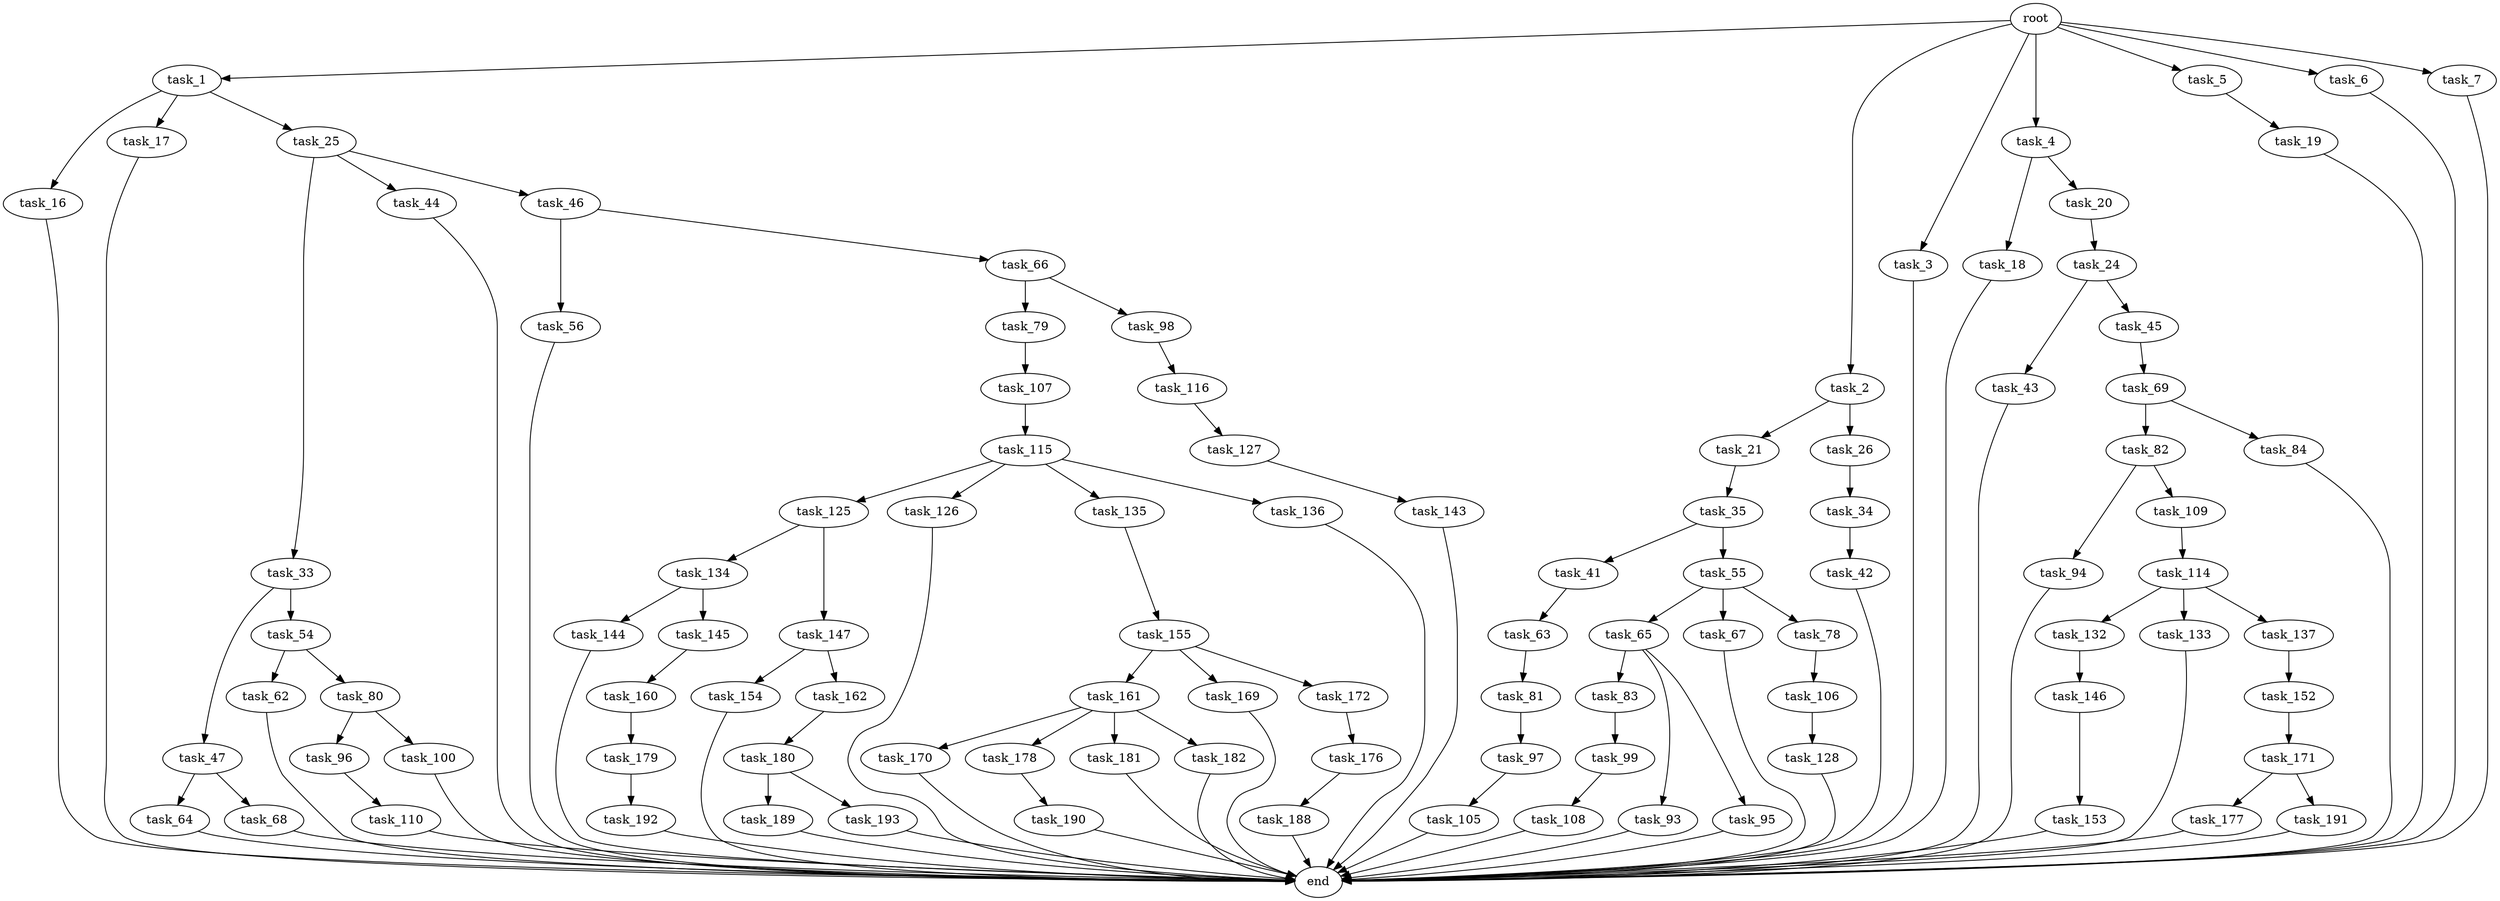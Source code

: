 digraph G {
  root [size="0.000000"];
  task_1 [size="368293445632.000000"];
  task_2 [size="2792146716.000000"];
  task_3 [size="8589934592.000000"];
  task_4 [size="231928233984.000000"];
  task_5 [size="2959640393.000000"];
  task_6 [size="1050614389.000000"];
  task_7 [size="286519267752.000000"];
  task_16 [size="3438969662.000000"];
  task_17 [size="495816769625.000000"];
  task_18 [size="134217728000.000000"];
  task_19 [size="283323607755.000000"];
  task_20 [size="418115251584.000000"];
  task_21 [size="782757789696.000000"];
  task_24 [size="842745021.000000"];
  task_25 [size="977851942566.000000"];
  task_26 [size="32667575517.000000"];
  task_33 [size="304734116482.000000"];
  task_34 [size="1934302077.000000"];
  task_35 [size="330736202926.000000"];
  task_41 [size="368293445632.000000"];
  task_42 [size="26385320806.000000"];
  task_43 [size="231928233984.000000"];
  task_44 [size="8212118390.000000"];
  task_45 [size="731904952476.000000"];
  task_46 [size="134217728000.000000"];
  task_47 [size="549755813888.000000"];
  task_54 [size="829862714990.000000"];
  task_55 [size="134217728000.000000"];
  task_56 [size="943416456064.000000"];
  task_62 [size="16433213057.000000"];
  task_63 [size="178103674808.000000"];
  task_64 [size="12997889919.000000"];
  task_65 [size="35932127535.000000"];
  task_66 [size="315676921151.000000"];
  task_67 [size="14196770471.000000"];
  task_68 [size="139834207489.000000"];
  task_69 [size="8326769611.000000"];
  task_78 [size="368293445632.000000"];
  task_79 [size="68719476736.000000"];
  task_80 [size="25700384718.000000"];
  task_81 [size="28991029248.000000"];
  task_82 [size="89454286513.000000"];
  task_83 [size="21603627566.000000"];
  task_84 [size="142383826545.000000"];
  task_93 [size="1088795361207.000000"];
  task_94 [size="45837937131.000000"];
  task_95 [size="1902959892.000000"];
  task_96 [size="4636264321.000000"];
  task_97 [size="1665187047.000000"];
  task_98 [size="231928233984.000000"];
  task_99 [size="797708116201.000000"];
  task_100 [size="368293445632.000000"];
  task_105 [size="10684847645.000000"];
  task_106 [size="37309554995.000000"];
  task_107 [size="231928233984.000000"];
  task_108 [size="1384658265439.000000"];
  task_109 [size="6899704188.000000"];
  task_110 [size="368293445632.000000"];
  task_114 [size="8589934592.000000"];
  task_115 [size="22616398582.000000"];
  task_116 [size="22585139736.000000"];
  task_125 [size="670708297113.000000"];
  task_126 [size="3626681512.000000"];
  task_127 [size="382676145932.000000"];
  task_128 [size="28991029248.000000"];
  task_132 [size="775050819750.000000"];
  task_133 [size="613667318868.000000"];
  task_134 [size="269744162218.000000"];
  task_135 [size="643199672.000000"];
  task_136 [size="1716887969.000000"];
  task_137 [size="60314919135.000000"];
  task_143 [size="231928233984.000000"];
  task_144 [size="34903475228.000000"];
  task_145 [size="7648382234.000000"];
  task_146 [size="9654421264.000000"];
  task_147 [size="368293445632.000000"];
  task_152 [size="19251820678.000000"];
  task_153 [size="109205082051.000000"];
  task_154 [size="996835197022.000000"];
  task_155 [size="404261089522.000000"];
  task_160 [size="13239678126.000000"];
  task_161 [size="3962454100.000000"];
  task_162 [size="28991029248.000000"];
  task_169 [size="9607987980.000000"];
  task_170 [size="9098814830.000000"];
  task_171 [size="224289817160.000000"];
  task_172 [size="20744506954.000000"];
  task_176 [size="1073741824000.000000"];
  task_177 [size="7669705877.000000"];
  task_178 [size="231928233984.000000"];
  task_179 [size="368293445632.000000"];
  task_180 [size="231928233984.000000"];
  task_181 [size="8589934592.000000"];
  task_182 [size="7039926638.000000"];
  task_188 [size="549755813888.000000"];
  task_189 [size="789592296.000000"];
  task_190 [size="10091295514.000000"];
  task_191 [size="476466569539.000000"];
  task_192 [size="566949998503.000000"];
  task_193 [size="131394960185.000000"];
  end [size="0.000000"];

  root -> task_1 [size="1.000000"];
  root -> task_2 [size="1.000000"];
  root -> task_3 [size="1.000000"];
  root -> task_4 [size="1.000000"];
  root -> task_5 [size="1.000000"];
  root -> task_6 [size="1.000000"];
  root -> task_7 [size="1.000000"];
  task_1 -> task_16 [size="411041792.000000"];
  task_1 -> task_17 [size="411041792.000000"];
  task_1 -> task_25 [size="411041792.000000"];
  task_2 -> task_21 [size="75497472.000000"];
  task_2 -> task_26 [size="75497472.000000"];
  task_3 -> end [size="1.000000"];
  task_4 -> task_18 [size="301989888.000000"];
  task_4 -> task_20 [size="301989888.000000"];
  task_5 -> task_19 [size="75497472.000000"];
  task_6 -> end [size="1.000000"];
  task_7 -> end [size="1.000000"];
  task_16 -> end [size="1.000000"];
  task_17 -> end [size="1.000000"];
  task_18 -> end [size="1.000000"];
  task_19 -> end [size="1.000000"];
  task_20 -> task_24 [size="301989888.000000"];
  task_21 -> task_35 [size="679477248.000000"];
  task_24 -> task_43 [size="33554432.000000"];
  task_24 -> task_45 [size="33554432.000000"];
  task_25 -> task_33 [size="838860800.000000"];
  task_25 -> task_44 [size="838860800.000000"];
  task_25 -> task_46 [size="838860800.000000"];
  task_26 -> task_34 [size="536870912.000000"];
  task_33 -> task_47 [size="536870912.000000"];
  task_33 -> task_54 [size="536870912.000000"];
  task_34 -> task_42 [size="33554432.000000"];
  task_35 -> task_41 [size="536870912.000000"];
  task_35 -> task_55 [size="536870912.000000"];
  task_41 -> task_63 [size="411041792.000000"];
  task_42 -> end [size="1.000000"];
  task_43 -> end [size="1.000000"];
  task_44 -> end [size="1.000000"];
  task_45 -> task_69 [size="536870912.000000"];
  task_46 -> task_56 [size="209715200.000000"];
  task_46 -> task_66 [size="209715200.000000"];
  task_47 -> task_64 [size="536870912.000000"];
  task_47 -> task_68 [size="536870912.000000"];
  task_54 -> task_62 [size="679477248.000000"];
  task_54 -> task_80 [size="679477248.000000"];
  task_55 -> task_65 [size="209715200.000000"];
  task_55 -> task_67 [size="209715200.000000"];
  task_55 -> task_78 [size="209715200.000000"];
  task_56 -> end [size="1.000000"];
  task_62 -> end [size="1.000000"];
  task_63 -> task_81 [size="209715200.000000"];
  task_64 -> end [size="1.000000"];
  task_65 -> task_83 [size="134217728.000000"];
  task_65 -> task_93 [size="134217728.000000"];
  task_65 -> task_95 [size="134217728.000000"];
  task_66 -> task_79 [size="411041792.000000"];
  task_66 -> task_98 [size="411041792.000000"];
  task_67 -> end [size="1.000000"];
  task_68 -> end [size="1.000000"];
  task_69 -> task_82 [size="134217728.000000"];
  task_69 -> task_84 [size="134217728.000000"];
  task_78 -> task_106 [size="411041792.000000"];
  task_79 -> task_107 [size="134217728.000000"];
  task_80 -> task_96 [size="411041792.000000"];
  task_80 -> task_100 [size="411041792.000000"];
  task_81 -> task_97 [size="75497472.000000"];
  task_82 -> task_94 [size="134217728.000000"];
  task_82 -> task_109 [size="134217728.000000"];
  task_83 -> task_99 [size="536870912.000000"];
  task_84 -> end [size="1.000000"];
  task_93 -> end [size="1.000000"];
  task_94 -> end [size="1.000000"];
  task_95 -> end [size="1.000000"];
  task_96 -> task_110 [size="75497472.000000"];
  task_97 -> task_105 [size="33554432.000000"];
  task_98 -> task_116 [size="301989888.000000"];
  task_99 -> task_108 [size="679477248.000000"];
  task_100 -> end [size="1.000000"];
  task_105 -> end [size="1.000000"];
  task_106 -> task_128 [size="679477248.000000"];
  task_107 -> task_115 [size="301989888.000000"];
  task_108 -> end [size="1.000000"];
  task_109 -> task_114 [size="134217728.000000"];
  task_110 -> end [size="1.000000"];
  task_114 -> task_132 [size="33554432.000000"];
  task_114 -> task_133 [size="33554432.000000"];
  task_114 -> task_137 [size="33554432.000000"];
  task_115 -> task_125 [size="536870912.000000"];
  task_115 -> task_126 [size="536870912.000000"];
  task_115 -> task_135 [size="536870912.000000"];
  task_115 -> task_136 [size="536870912.000000"];
  task_116 -> task_127 [size="411041792.000000"];
  task_125 -> task_134 [size="536870912.000000"];
  task_125 -> task_147 [size="536870912.000000"];
  task_126 -> end [size="1.000000"];
  task_127 -> task_143 [size="411041792.000000"];
  task_128 -> end [size="1.000000"];
  task_132 -> task_146 [size="679477248.000000"];
  task_133 -> end [size="1.000000"];
  task_134 -> task_144 [size="301989888.000000"];
  task_134 -> task_145 [size="301989888.000000"];
  task_135 -> task_155 [size="33554432.000000"];
  task_136 -> end [size="1.000000"];
  task_137 -> task_152 [size="209715200.000000"];
  task_143 -> end [size="1.000000"];
  task_144 -> end [size="1.000000"];
  task_145 -> task_160 [size="301989888.000000"];
  task_146 -> task_153 [size="838860800.000000"];
  task_147 -> task_154 [size="411041792.000000"];
  task_147 -> task_162 [size="411041792.000000"];
  task_152 -> task_171 [size="301989888.000000"];
  task_153 -> end [size="1.000000"];
  task_154 -> end [size="1.000000"];
  task_155 -> task_161 [size="411041792.000000"];
  task_155 -> task_169 [size="411041792.000000"];
  task_155 -> task_172 [size="411041792.000000"];
  task_160 -> task_179 [size="209715200.000000"];
  task_161 -> task_170 [size="75497472.000000"];
  task_161 -> task_178 [size="75497472.000000"];
  task_161 -> task_181 [size="75497472.000000"];
  task_161 -> task_182 [size="75497472.000000"];
  task_162 -> task_180 [size="75497472.000000"];
  task_169 -> end [size="1.000000"];
  task_170 -> end [size="1.000000"];
  task_171 -> task_177 [size="209715200.000000"];
  task_171 -> task_191 [size="209715200.000000"];
  task_172 -> task_176 [size="838860800.000000"];
  task_176 -> task_188 [size="838860800.000000"];
  task_177 -> end [size="1.000000"];
  task_178 -> task_190 [size="301989888.000000"];
  task_179 -> task_192 [size="411041792.000000"];
  task_180 -> task_189 [size="301989888.000000"];
  task_180 -> task_193 [size="301989888.000000"];
  task_181 -> end [size="1.000000"];
  task_182 -> end [size="1.000000"];
  task_188 -> end [size="1.000000"];
  task_189 -> end [size="1.000000"];
  task_190 -> end [size="1.000000"];
  task_191 -> end [size="1.000000"];
  task_192 -> end [size="1.000000"];
  task_193 -> end [size="1.000000"];
}
